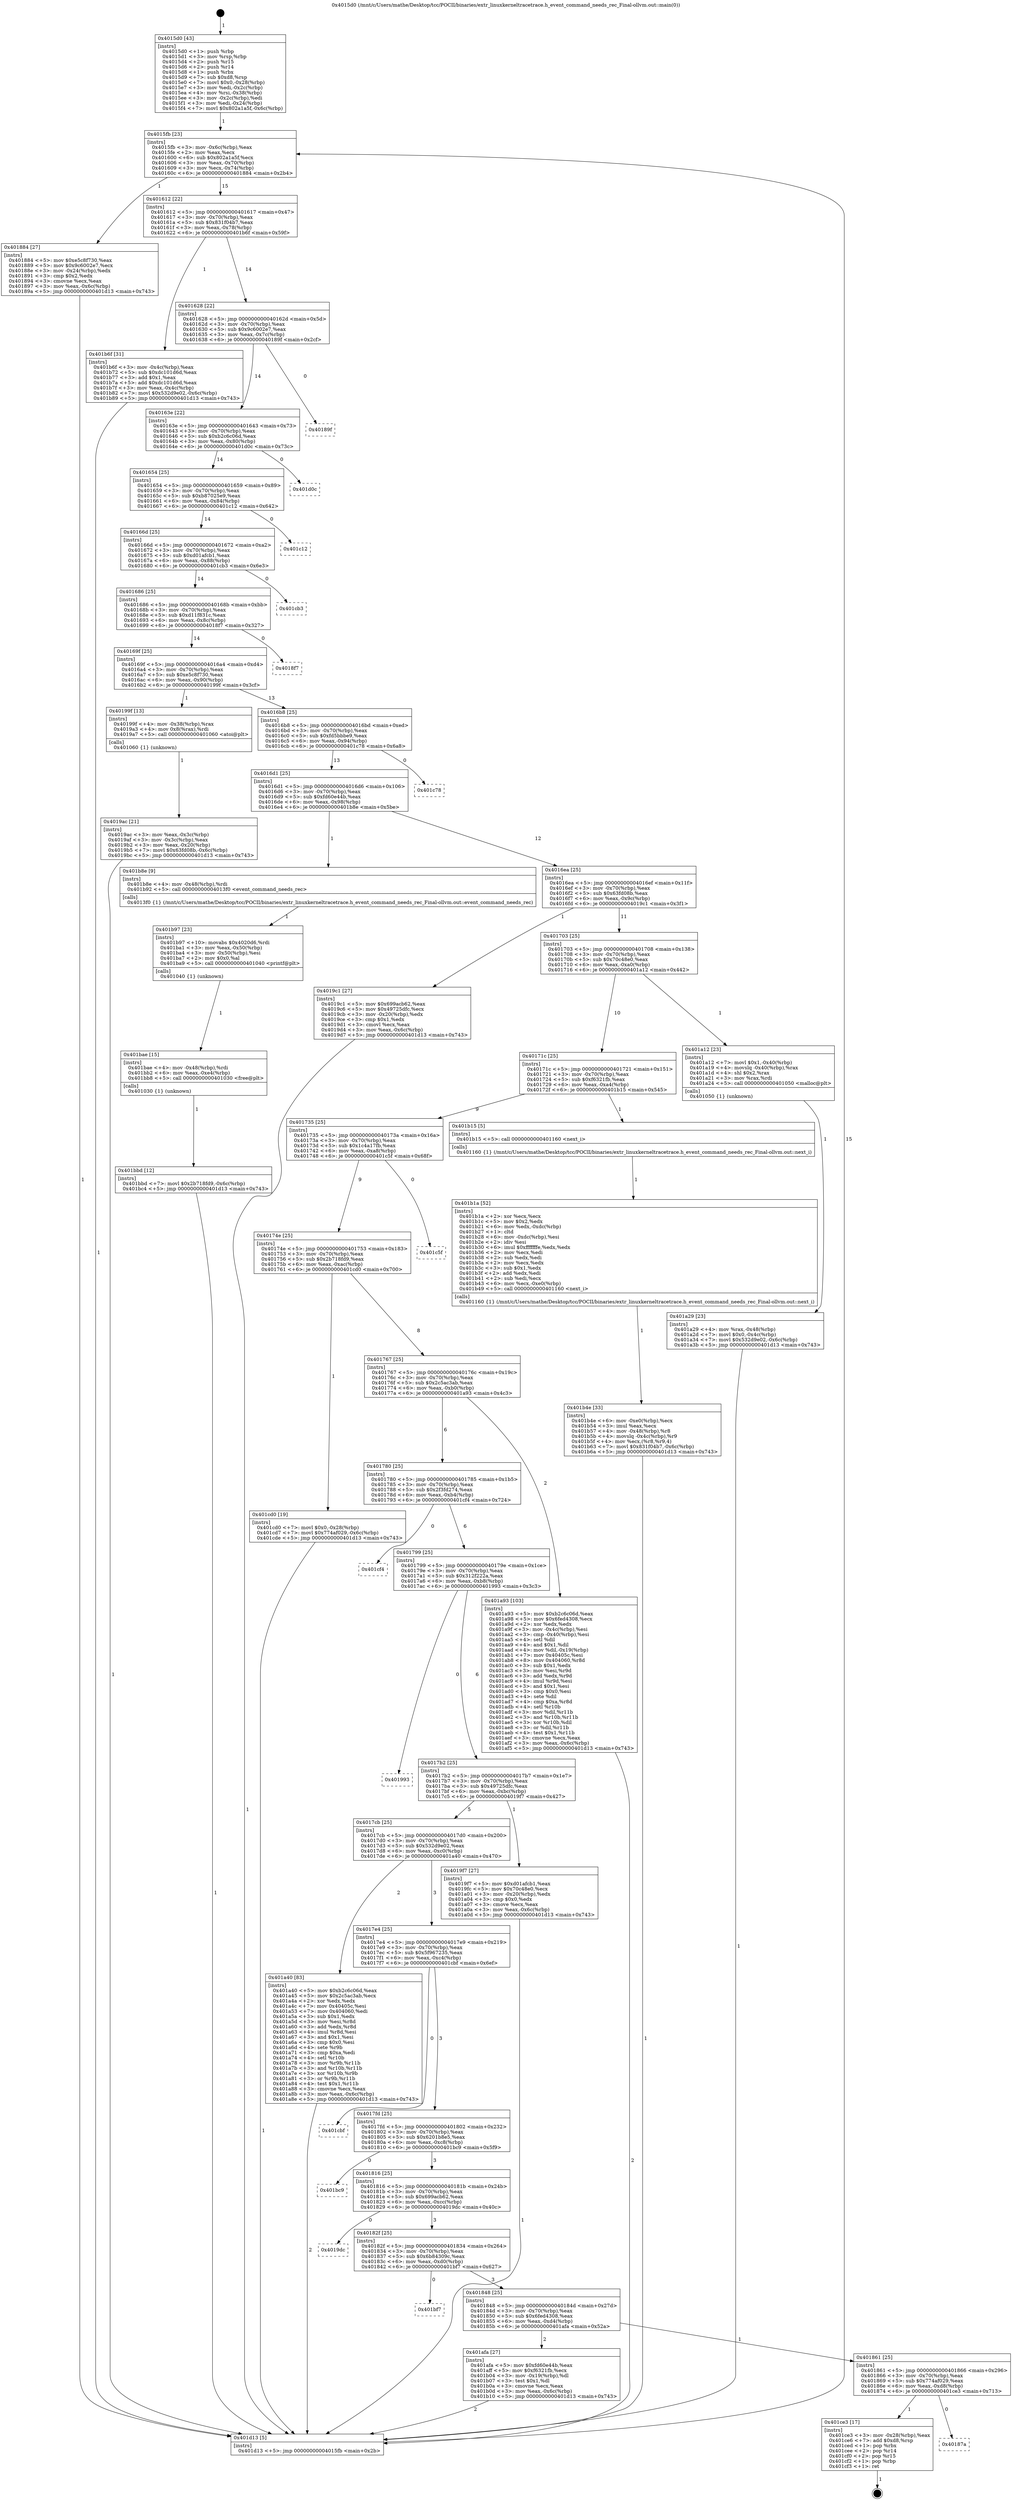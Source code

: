 digraph "0x4015d0" {
  label = "0x4015d0 (/mnt/c/Users/mathe/Desktop/tcc/POCII/binaries/extr_linuxkerneltracetrace.h_event_command_needs_rec_Final-ollvm.out::main(0))"
  labelloc = "t"
  node[shape=record]

  Entry [label="",width=0.3,height=0.3,shape=circle,fillcolor=black,style=filled]
  "0x4015fb" [label="{
     0x4015fb [23]\l
     | [instrs]\l
     &nbsp;&nbsp;0x4015fb \<+3\>: mov -0x6c(%rbp),%eax\l
     &nbsp;&nbsp;0x4015fe \<+2\>: mov %eax,%ecx\l
     &nbsp;&nbsp;0x401600 \<+6\>: sub $0x802a1a5f,%ecx\l
     &nbsp;&nbsp;0x401606 \<+3\>: mov %eax,-0x70(%rbp)\l
     &nbsp;&nbsp;0x401609 \<+3\>: mov %ecx,-0x74(%rbp)\l
     &nbsp;&nbsp;0x40160c \<+6\>: je 0000000000401884 \<main+0x2b4\>\l
  }"]
  "0x401884" [label="{
     0x401884 [27]\l
     | [instrs]\l
     &nbsp;&nbsp;0x401884 \<+5\>: mov $0xe5c8f730,%eax\l
     &nbsp;&nbsp;0x401889 \<+5\>: mov $0x9c6002e7,%ecx\l
     &nbsp;&nbsp;0x40188e \<+3\>: mov -0x24(%rbp),%edx\l
     &nbsp;&nbsp;0x401891 \<+3\>: cmp $0x2,%edx\l
     &nbsp;&nbsp;0x401894 \<+3\>: cmovne %ecx,%eax\l
     &nbsp;&nbsp;0x401897 \<+3\>: mov %eax,-0x6c(%rbp)\l
     &nbsp;&nbsp;0x40189a \<+5\>: jmp 0000000000401d13 \<main+0x743\>\l
  }"]
  "0x401612" [label="{
     0x401612 [22]\l
     | [instrs]\l
     &nbsp;&nbsp;0x401612 \<+5\>: jmp 0000000000401617 \<main+0x47\>\l
     &nbsp;&nbsp;0x401617 \<+3\>: mov -0x70(%rbp),%eax\l
     &nbsp;&nbsp;0x40161a \<+5\>: sub $0x831f04b7,%eax\l
     &nbsp;&nbsp;0x40161f \<+3\>: mov %eax,-0x78(%rbp)\l
     &nbsp;&nbsp;0x401622 \<+6\>: je 0000000000401b6f \<main+0x59f\>\l
  }"]
  "0x401d13" [label="{
     0x401d13 [5]\l
     | [instrs]\l
     &nbsp;&nbsp;0x401d13 \<+5\>: jmp 00000000004015fb \<main+0x2b\>\l
  }"]
  "0x4015d0" [label="{
     0x4015d0 [43]\l
     | [instrs]\l
     &nbsp;&nbsp;0x4015d0 \<+1\>: push %rbp\l
     &nbsp;&nbsp;0x4015d1 \<+3\>: mov %rsp,%rbp\l
     &nbsp;&nbsp;0x4015d4 \<+2\>: push %r15\l
     &nbsp;&nbsp;0x4015d6 \<+2\>: push %r14\l
     &nbsp;&nbsp;0x4015d8 \<+1\>: push %rbx\l
     &nbsp;&nbsp;0x4015d9 \<+7\>: sub $0xd8,%rsp\l
     &nbsp;&nbsp;0x4015e0 \<+7\>: movl $0x0,-0x28(%rbp)\l
     &nbsp;&nbsp;0x4015e7 \<+3\>: mov %edi,-0x2c(%rbp)\l
     &nbsp;&nbsp;0x4015ea \<+4\>: mov %rsi,-0x38(%rbp)\l
     &nbsp;&nbsp;0x4015ee \<+3\>: mov -0x2c(%rbp),%edi\l
     &nbsp;&nbsp;0x4015f1 \<+3\>: mov %edi,-0x24(%rbp)\l
     &nbsp;&nbsp;0x4015f4 \<+7\>: movl $0x802a1a5f,-0x6c(%rbp)\l
  }"]
  Exit [label="",width=0.3,height=0.3,shape=circle,fillcolor=black,style=filled,peripheries=2]
  "0x401b6f" [label="{
     0x401b6f [31]\l
     | [instrs]\l
     &nbsp;&nbsp;0x401b6f \<+3\>: mov -0x4c(%rbp),%eax\l
     &nbsp;&nbsp;0x401b72 \<+5\>: sub $0xdc101d6d,%eax\l
     &nbsp;&nbsp;0x401b77 \<+3\>: add $0x1,%eax\l
     &nbsp;&nbsp;0x401b7a \<+5\>: add $0xdc101d6d,%eax\l
     &nbsp;&nbsp;0x401b7f \<+3\>: mov %eax,-0x4c(%rbp)\l
     &nbsp;&nbsp;0x401b82 \<+7\>: movl $0x532d9e02,-0x6c(%rbp)\l
     &nbsp;&nbsp;0x401b89 \<+5\>: jmp 0000000000401d13 \<main+0x743\>\l
  }"]
  "0x401628" [label="{
     0x401628 [22]\l
     | [instrs]\l
     &nbsp;&nbsp;0x401628 \<+5\>: jmp 000000000040162d \<main+0x5d\>\l
     &nbsp;&nbsp;0x40162d \<+3\>: mov -0x70(%rbp),%eax\l
     &nbsp;&nbsp;0x401630 \<+5\>: sub $0x9c6002e7,%eax\l
     &nbsp;&nbsp;0x401635 \<+3\>: mov %eax,-0x7c(%rbp)\l
     &nbsp;&nbsp;0x401638 \<+6\>: je 000000000040189f \<main+0x2cf\>\l
  }"]
  "0x40187a" [label="{
     0x40187a\l
  }", style=dashed]
  "0x40189f" [label="{
     0x40189f\l
  }", style=dashed]
  "0x40163e" [label="{
     0x40163e [22]\l
     | [instrs]\l
     &nbsp;&nbsp;0x40163e \<+5\>: jmp 0000000000401643 \<main+0x73\>\l
     &nbsp;&nbsp;0x401643 \<+3\>: mov -0x70(%rbp),%eax\l
     &nbsp;&nbsp;0x401646 \<+5\>: sub $0xb2c6c06d,%eax\l
     &nbsp;&nbsp;0x40164b \<+3\>: mov %eax,-0x80(%rbp)\l
     &nbsp;&nbsp;0x40164e \<+6\>: je 0000000000401d0c \<main+0x73c\>\l
  }"]
  "0x401ce3" [label="{
     0x401ce3 [17]\l
     | [instrs]\l
     &nbsp;&nbsp;0x401ce3 \<+3\>: mov -0x28(%rbp),%eax\l
     &nbsp;&nbsp;0x401ce6 \<+7\>: add $0xd8,%rsp\l
     &nbsp;&nbsp;0x401ced \<+1\>: pop %rbx\l
     &nbsp;&nbsp;0x401cee \<+2\>: pop %r14\l
     &nbsp;&nbsp;0x401cf0 \<+2\>: pop %r15\l
     &nbsp;&nbsp;0x401cf2 \<+1\>: pop %rbp\l
     &nbsp;&nbsp;0x401cf3 \<+1\>: ret\l
  }"]
  "0x401d0c" [label="{
     0x401d0c\l
  }", style=dashed]
  "0x401654" [label="{
     0x401654 [25]\l
     | [instrs]\l
     &nbsp;&nbsp;0x401654 \<+5\>: jmp 0000000000401659 \<main+0x89\>\l
     &nbsp;&nbsp;0x401659 \<+3\>: mov -0x70(%rbp),%eax\l
     &nbsp;&nbsp;0x40165c \<+5\>: sub $0xb87025e9,%eax\l
     &nbsp;&nbsp;0x401661 \<+6\>: mov %eax,-0x84(%rbp)\l
     &nbsp;&nbsp;0x401667 \<+6\>: je 0000000000401c12 \<main+0x642\>\l
  }"]
  "0x401bbd" [label="{
     0x401bbd [12]\l
     | [instrs]\l
     &nbsp;&nbsp;0x401bbd \<+7\>: movl $0x2b718fd9,-0x6c(%rbp)\l
     &nbsp;&nbsp;0x401bc4 \<+5\>: jmp 0000000000401d13 \<main+0x743\>\l
  }"]
  "0x401c12" [label="{
     0x401c12\l
  }", style=dashed]
  "0x40166d" [label="{
     0x40166d [25]\l
     | [instrs]\l
     &nbsp;&nbsp;0x40166d \<+5\>: jmp 0000000000401672 \<main+0xa2\>\l
     &nbsp;&nbsp;0x401672 \<+3\>: mov -0x70(%rbp),%eax\l
     &nbsp;&nbsp;0x401675 \<+5\>: sub $0xd01afcb1,%eax\l
     &nbsp;&nbsp;0x40167a \<+6\>: mov %eax,-0x88(%rbp)\l
     &nbsp;&nbsp;0x401680 \<+6\>: je 0000000000401cb3 \<main+0x6e3\>\l
  }"]
  "0x401bae" [label="{
     0x401bae [15]\l
     | [instrs]\l
     &nbsp;&nbsp;0x401bae \<+4\>: mov -0x48(%rbp),%rdi\l
     &nbsp;&nbsp;0x401bb2 \<+6\>: mov %eax,-0xe4(%rbp)\l
     &nbsp;&nbsp;0x401bb8 \<+5\>: call 0000000000401030 \<free@plt\>\l
     | [calls]\l
     &nbsp;&nbsp;0x401030 \{1\} (unknown)\l
  }"]
  "0x401cb3" [label="{
     0x401cb3\l
  }", style=dashed]
  "0x401686" [label="{
     0x401686 [25]\l
     | [instrs]\l
     &nbsp;&nbsp;0x401686 \<+5\>: jmp 000000000040168b \<main+0xbb\>\l
     &nbsp;&nbsp;0x40168b \<+3\>: mov -0x70(%rbp),%eax\l
     &nbsp;&nbsp;0x40168e \<+5\>: sub $0xd11f831c,%eax\l
     &nbsp;&nbsp;0x401693 \<+6\>: mov %eax,-0x8c(%rbp)\l
     &nbsp;&nbsp;0x401699 \<+6\>: je 00000000004018f7 \<main+0x327\>\l
  }"]
  "0x401b97" [label="{
     0x401b97 [23]\l
     | [instrs]\l
     &nbsp;&nbsp;0x401b97 \<+10\>: movabs $0x4020d6,%rdi\l
     &nbsp;&nbsp;0x401ba1 \<+3\>: mov %eax,-0x50(%rbp)\l
     &nbsp;&nbsp;0x401ba4 \<+3\>: mov -0x50(%rbp),%esi\l
     &nbsp;&nbsp;0x401ba7 \<+2\>: mov $0x0,%al\l
     &nbsp;&nbsp;0x401ba9 \<+5\>: call 0000000000401040 \<printf@plt\>\l
     | [calls]\l
     &nbsp;&nbsp;0x401040 \{1\} (unknown)\l
  }"]
  "0x4018f7" [label="{
     0x4018f7\l
  }", style=dashed]
  "0x40169f" [label="{
     0x40169f [25]\l
     | [instrs]\l
     &nbsp;&nbsp;0x40169f \<+5\>: jmp 00000000004016a4 \<main+0xd4\>\l
     &nbsp;&nbsp;0x4016a4 \<+3\>: mov -0x70(%rbp),%eax\l
     &nbsp;&nbsp;0x4016a7 \<+5\>: sub $0xe5c8f730,%eax\l
     &nbsp;&nbsp;0x4016ac \<+6\>: mov %eax,-0x90(%rbp)\l
     &nbsp;&nbsp;0x4016b2 \<+6\>: je 000000000040199f \<main+0x3cf\>\l
  }"]
  "0x401b4e" [label="{
     0x401b4e [33]\l
     | [instrs]\l
     &nbsp;&nbsp;0x401b4e \<+6\>: mov -0xe0(%rbp),%ecx\l
     &nbsp;&nbsp;0x401b54 \<+3\>: imul %eax,%ecx\l
     &nbsp;&nbsp;0x401b57 \<+4\>: mov -0x48(%rbp),%r8\l
     &nbsp;&nbsp;0x401b5b \<+4\>: movslq -0x4c(%rbp),%r9\l
     &nbsp;&nbsp;0x401b5f \<+4\>: mov %ecx,(%r8,%r9,4)\l
     &nbsp;&nbsp;0x401b63 \<+7\>: movl $0x831f04b7,-0x6c(%rbp)\l
     &nbsp;&nbsp;0x401b6a \<+5\>: jmp 0000000000401d13 \<main+0x743\>\l
  }"]
  "0x40199f" [label="{
     0x40199f [13]\l
     | [instrs]\l
     &nbsp;&nbsp;0x40199f \<+4\>: mov -0x38(%rbp),%rax\l
     &nbsp;&nbsp;0x4019a3 \<+4\>: mov 0x8(%rax),%rdi\l
     &nbsp;&nbsp;0x4019a7 \<+5\>: call 0000000000401060 \<atoi@plt\>\l
     | [calls]\l
     &nbsp;&nbsp;0x401060 \{1\} (unknown)\l
  }"]
  "0x4016b8" [label="{
     0x4016b8 [25]\l
     | [instrs]\l
     &nbsp;&nbsp;0x4016b8 \<+5\>: jmp 00000000004016bd \<main+0xed\>\l
     &nbsp;&nbsp;0x4016bd \<+3\>: mov -0x70(%rbp),%eax\l
     &nbsp;&nbsp;0x4016c0 \<+5\>: sub $0xfd5bbbe9,%eax\l
     &nbsp;&nbsp;0x4016c5 \<+6\>: mov %eax,-0x94(%rbp)\l
     &nbsp;&nbsp;0x4016cb \<+6\>: je 0000000000401c78 \<main+0x6a8\>\l
  }"]
  "0x4019ac" [label="{
     0x4019ac [21]\l
     | [instrs]\l
     &nbsp;&nbsp;0x4019ac \<+3\>: mov %eax,-0x3c(%rbp)\l
     &nbsp;&nbsp;0x4019af \<+3\>: mov -0x3c(%rbp),%eax\l
     &nbsp;&nbsp;0x4019b2 \<+3\>: mov %eax,-0x20(%rbp)\l
     &nbsp;&nbsp;0x4019b5 \<+7\>: movl $0x63fd08b,-0x6c(%rbp)\l
     &nbsp;&nbsp;0x4019bc \<+5\>: jmp 0000000000401d13 \<main+0x743\>\l
  }"]
  "0x401b1a" [label="{
     0x401b1a [52]\l
     | [instrs]\l
     &nbsp;&nbsp;0x401b1a \<+2\>: xor %ecx,%ecx\l
     &nbsp;&nbsp;0x401b1c \<+5\>: mov $0x2,%edx\l
     &nbsp;&nbsp;0x401b21 \<+6\>: mov %edx,-0xdc(%rbp)\l
     &nbsp;&nbsp;0x401b27 \<+1\>: cltd\l
     &nbsp;&nbsp;0x401b28 \<+6\>: mov -0xdc(%rbp),%esi\l
     &nbsp;&nbsp;0x401b2e \<+2\>: idiv %esi\l
     &nbsp;&nbsp;0x401b30 \<+6\>: imul $0xfffffffe,%edx,%edx\l
     &nbsp;&nbsp;0x401b36 \<+2\>: mov %ecx,%edi\l
     &nbsp;&nbsp;0x401b38 \<+2\>: sub %edx,%edi\l
     &nbsp;&nbsp;0x401b3a \<+2\>: mov %ecx,%edx\l
     &nbsp;&nbsp;0x401b3c \<+3\>: sub $0x1,%edx\l
     &nbsp;&nbsp;0x401b3f \<+2\>: add %edx,%edi\l
     &nbsp;&nbsp;0x401b41 \<+2\>: sub %edi,%ecx\l
     &nbsp;&nbsp;0x401b43 \<+6\>: mov %ecx,-0xe0(%rbp)\l
     &nbsp;&nbsp;0x401b49 \<+5\>: call 0000000000401160 \<next_i\>\l
     | [calls]\l
     &nbsp;&nbsp;0x401160 \{1\} (/mnt/c/Users/mathe/Desktop/tcc/POCII/binaries/extr_linuxkerneltracetrace.h_event_command_needs_rec_Final-ollvm.out::next_i)\l
  }"]
  "0x401c78" [label="{
     0x401c78\l
  }", style=dashed]
  "0x4016d1" [label="{
     0x4016d1 [25]\l
     | [instrs]\l
     &nbsp;&nbsp;0x4016d1 \<+5\>: jmp 00000000004016d6 \<main+0x106\>\l
     &nbsp;&nbsp;0x4016d6 \<+3\>: mov -0x70(%rbp),%eax\l
     &nbsp;&nbsp;0x4016d9 \<+5\>: sub $0xfd60e44b,%eax\l
     &nbsp;&nbsp;0x4016de \<+6\>: mov %eax,-0x98(%rbp)\l
     &nbsp;&nbsp;0x4016e4 \<+6\>: je 0000000000401b8e \<main+0x5be\>\l
  }"]
  "0x401861" [label="{
     0x401861 [25]\l
     | [instrs]\l
     &nbsp;&nbsp;0x401861 \<+5\>: jmp 0000000000401866 \<main+0x296\>\l
     &nbsp;&nbsp;0x401866 \<+3\>: mov -0x70(%rbp),%eax\l
     &nbsp;&nbsp;0x401869 \<+5\>: sub $0x774af029,%eax\l
     &nbsp;&nbsp;0x40186e \<+6\>: mov %eax,-0xd8(%rbp)\l
     &nbsp;&nbsp;0x401874 \<+6\>: je 0000000000401ce3 \<main+0x713\>\l
  }"]
  "0x401b8e" [label="{
     0x401b8e [9]\l
     | [instrs]\l
     &nbsp;&nbsp;0x401b8e \<+4\>: mov -0x48(%rbp),%rdi\l
     &nbsp;&nbsp;0x401b92 \<+5\>: call 00000000004013f0 \<event_command_needs_rec\>\l
     | [calls]\l
     &nbsp;&nbsp;0x4013f0 \{1\} (/mnt/c/Users/mathe/Desktop/tcc/POCII/binaries/extr_linuxkerneltracetrace.h_event_command_needs_rec_Final-ollvm.out::event_command_needs_rec)\l
  }"]
  "0x4016ea" [label="{
     0x4016ea [25]\l
     | [instrs]\l
     &nbsp;&nbsp;0x4016ea \<+5\>: jmp 00000000004016ef \<main+0x11f\>\l
     &nbsp;&nbsp;0x4016ef \<+3\>: mov -0x70(%rbp),%eax\l
     &nbsp;&nbsp;0x4016f2 \<+5\>: sub $0x63fd08b,%eax\l
     &nbsp;&nbsp;0x4016f7 \<+6\>: mov %eax,-0x9c(%rbp)\l
     &nbsp;&nbsp;0x4016fd \<+6\>: je 00000000004019c1 \<main+0x3f1\>\l
  }"]
  "0x401afa" [label="{
     0x401afa [27]\l
     | [instrs]\l
     &nbsp;&nbsp;0x401afa \<+5\>: mov $0xfd60e44b,%eax\l
     &nbsp;&nbsp;0x401aff \<+5\>: mov $0xf6321fb,%ecx\l
     &nbsp;&nbsp;0x401b04 \<+3\>: mov -0x19(%rbp),%dl\l
     &nbsp;&nbsp;0x401b07 \<+3\>: test $0x1,%dl\l
     &nbsp;&nbsp;0x401b0a \<+3\>: cmovne %ecx,%eax\l
     &nbsp;&nbsp;0x401b0d \<+3\>: mov %eax,-0x6c(%rbp)\l
     &nbsp;&nbsp;0x401b10 \<+5\>: jmp 0000000000401d13 \<main+0x743\>\l
  }"]
  "0x4019c1" [label="{
     0x4019c1 [27]\l
     | [instrs]\l
     &nbsp;&nbsp;0x4019c1 \<+5\>: mov $0x699acb62,%eax\l
     &nbsp;&nbsp;0x4019c6 \<+5\>: mov $0x49725dfc,%ecx\l
     &nbsp;&nbsp;0x4019cb \<+3\>: mov -0x20(%rbp),%edx\l
     &nbsp;&nbsp;0x4019ce \<+3\>: cmp $0x1,%edx\l
     &nbsp;&nbsp;0x4019d1 \<+3\>: cmovl %ecx,%eax\l
     &nbsp;&nbsp;0x4019d4 \<+3\>: mov %eax,-0x6c(%rbp)\l
     &nbsp;&nbsp;0x4019d7 \<+5\>: jmp 0000000000401d13 \<main+0x743\>\l
  }"]
  "0x401703" [label="{
     0x401703 [25]\l
     | [instrs]\l
     &nbsp;&nbsp;0x401703 \<+5\>: jmp 0000000000401708 \<main+0x138\>\l
     &nbsp;&nbsp;0x401708 \<+3\>: mov -0x70(%rbp),%eax\l
     &nbsp;&nbsp;0x40170b \<+5\>: sub $0x70c48e0,%eax\l
     &nbsp;&nbsp;0x401710 \<+6\>: mov %eax,-0xa0(%rbp)\l
     &nbsp;&nbsp;0x401716 \<+6\>: je 0000000000401a12 \<main+0x442\>\l
  }"]
  "0x401848" [label="{
     0x401848 [25]\l
     | [instrs]\l
     &nbsp;&nbsp;0x401848 \<+5\>: jmp 000000000040184d \<main+0x27d\>\l
     &nbsp;&nbsp;0x40184d \<+3\>: mov -0x70(%rbp),%eax\l
     &nbsp;&nbsp;0x401850 \<+5\>: sub $0x6fed4308,%eax\l
     &nbsp;&nbsp;0x401855 \<+6\>: mov %eax,-0xd4(%rbp)\l
     &nbsp;&nbsp;0x40185b \<+6\>: je 0000000000401afa \<main+0x52a\>\l
  }"]
  "0x401a12" [label="{
     0x401a12 [23]\l
     | [instrs]\l
     &nbsp;&nbsp;0x401a12 \<+7\>: movl $0x1,-0x40(%rbp)\l
     &nbsp;&nbsp;0x401a19 \<+4\>: movslq -0x40(%rbp),%rax\l
     &nbsp;&nbsp;0x401a1d \<+4\>: shl $0x2,%rax\l
     &nbsp;&nbsp;0x401a21 \<+3\>: mov %rax,%rdi\l
     &nbsp;&nbsp;0x401a24 \<+5\>: call 0000000000401050 \<malloc@plt\>\l
     | [calls]\l
     &nbsp;&nbsp;0x401050 \{1\} (unknown)\l
  }"]
  "0x40171c" [label="{
     0x40171c [25]\l
     | [instrs]\l
     &nbsp;&nbsp;0x40171c \<+5\>: jmp 0000000000401721 \<main+0x151\>\l
     &nbsp;&nbsp;0x401721 \<+3\>: mov -0x70(%rbp),%eax\l
     &nbsp;&nbsp;0x401724 \<+5\>: sub $0xf6321fb,%eax\l
     &nbsp;&nbsp;0x401729 \<+6\>: mov %eax,-0xa4(%rbp)\l
     &nbsp;&nbsp;0x40172f \<+6\>: je 0000000000401b15 \<main+0x545\>\l
  }"]
  "0x401bf7" [label="{
     0x401bf7\l
  }", style=dashed]
  "0x401b15" [label="{
     0x401b15 [5]\l
     | [instrs]\l
     &nbsp;&nbsp;0x401b15 \<+5\>: call 0000000000401160 \<next_i\>\l
     | [calls]\l
     &nbsp;&nbsp;0x401160 \{1\} (/mnt/c/Users/mathe/Desktop/tcc/POCII/binaries/extr_linuxkerneltracetrace.h_event_command_needs_rec_Final-ollvm.out::next_i)\l
  }"]
  "0x401735" [label="{
     0x401735 [25]\l
     | [instrs]\l
     &nbsp;&nbsp;0x401735 \<+5\>: jmp 000000000040173a \<main+0x16a\>\l
     &nbsp;&nbsp;0x40173a \<+3\>: mov -0x70(%rbp),%eax\l
     &nbsp;&nbsp;0x40173d \<+5\>: sub $0x1c4a17fb,%eax\l
     &nbsp;&nbsp;0x401742 \<+6\>: mov %eax,-0xa8(%rbp)\l
     &nbsp;&nbsp;0x401748 \<+6\>: je 0000000000401c5f \<main+0x68f\>\l
  }"]
  "0x40182f" [label="{
     0x40182f [25]\l
     | [instrs]\l
     &nbsp;&nbsp;0x40182f \<+5\>: jmp 0000000000401834 \<main+0x264\>\l
     &nbsp;&nbsp;0x401834 \<+3\>: mov -0x70(%rbp),%eax\l
     &nbsp;&nbsp;0x401837 \<+5\>: sub $0x6b84309c,%eax\l
     &nbsp;&nbsp;0x40183c \<+6\>: mov %eax,-0xd0(%rbp)\l
     &nbsp;&nbsp;0x401842 \<+6\>: je 0000000000401bf7 \<main+0x627\>\l
  }"]
  "0x401c5f" [label="{
     0x401c5f\l
  }", style=dashed]
  "0x40174e" [label="{
     0x40174e [25]\l
     | [instrs]\l
     &nbsp;&nbsp;0x40174e \<+5\>: jmp 0000000000401753 \<main+0x183\>\l
     &nbsp;&nbsp;0x401753 \<+3\>: mov -0x70(%rbp),%eax\l
     &nbsp;&nbsp;0x401756 \<+5\>: sub $0x2b718fd9,%eax\l
     &nbsp;&nbsp;0x40175b \<+6\>: mov %eax,-0xac(%rbp)\l
     &nbsp;&nbsp;0x401761 \<+6\>: je 0000000000401cd0 \<main+0x700\>\l
  }"]
  "0x4019dc" [label="{
     0x4019dc\l
  }", style=dashed]
  "0x401cd0" [label="{
     0x401cd0 [19]\l
     | [instrs]\l
     &nbsp;&nbsp;0x401cd0 \<+7\>: movl $0x0,-0x28(%rbp)\l
     &nbsp;&nbsp;0x401cd7 \<+7\>: movl $0x774af029,-0x6c(%rbp)\l
     &nbsp;&nbsp;0x401cde \<+5\>: jmp 0000000000401d13 \<main+0x743\>\l
  }"]
  "0x401767" [label="{
     0x401767 [25]\l
     | [instrs]\l
     &nbsp;&nbsp;0x401767 \<+5\>: jmp 000000000040176c \<main+0x19c\>\l
     &nbsp;&nbsp;0x40176c \<+3\>: mov -0x70(%rbp),%eax\l
     &nbsp;&nbsp;0x40176f \<+5\>: sub $0x2c5ac3ab,%eax\l
     &nbsp;&nbsp;0x401774 \<+6\>: mov %eax,-0xb0(%rbp)\l
     &nbsp;&nbsp;0x40177a \<+6\>: je 0000000000401a93 \<main+0x4c3\>\l
  }"]
  "0x401816" [label="{
     0x401816 [25]\l
     | [instrs]\l
     &nbsp;&nbsp;0x401816 \<+5\>: jmp 000000000040181b \<main+0x24b\>\l
     &nbsp;&nbsp;0x40181b \<+3\>: mov -0x70(%rbp),%eax\l
     &nbsp;&nbsp;0x40181e \<+5\>: sub $0x699acb62,%eax\l
     &nbsp;&nbsp;0x401823 \<+6\>: mov %eax,-0xcc(%rbp)\l
     &nbsp;&nbsp;0x401829 \<+6\>: je 00000000004019dc \<main+0x40c\>\l
  }"]
  "0x401a93" [label="{
     0x401a93 [103]\l
     | [instrs]\l
     &nbsp;&nbsp;0x401a93 \<+5\>: mov $0xb2c6c06d,%eax\l
     &nbsp;&nbsp;0x401a98 \<+5\>: mov $0x6fed4308,%ecx\l
     &nbsp;&nbsp;0x401a9d \<+2\>: xor %edx,%edx\l
     &nbsp;&nbsp;0x401a9f \<+3\>: mov -0x4c(%rbp),%esi\l
     &nbsp;&nbsp;0x401aa2 \<+3\>: cmp -0x40(%rbp),%esi\l
     &nbsp;&nbsp;0x401aa5 \<+4\>: setl %dil\l
     &nbsp;&nbsp;0x401aa9 \<+4\>: and $0x1,%dil\l
     &nbsp;&nbsp;0x401aad \<+4\>: mov %dil,-0x19(%rbp)\l
     &nbsp;&nbsp;0x401ab1 \<+7\>: mov 0x40405c,%esi\l
     &nbsp;&nbsp;0x401ab8 \<+8\>: mov 0x404060,%r8d\l
     &nbsp;&nbsp;0x401ac0 \<+3\>: sub $0x1,%edx\l
     &nbsp;&nbsp;0x401ac3 \<+3\>: mov %esi,%r9d\l
     &nbsp;&nbsp;0x401ac6 \<+3\>: add %edx,%r9d\l
     &nbsp;&nbsp;0x401ac9 \<+4\>: imul %r9d,%esi\l
     &nbsp;&nbsp;0x401acd \<+3\>: and $0x1,%esi\l
     &nbsp;&nbsp;0x401ad0 \<+3\>: cmp $0x0,%esi\l
     &nbsp;&nbsp;0x401ad3 \<+4\>: sete %dil\l
     &nbsp;&nbsp;0x401ad7 \<+4\>: cmp $0xa,%r8d\l
     &nbsp;&nbsp;0x401adb \<+4\>: setl %r10b\l
     &nbsp;&nbsp;0x401adf \<+3\>: mov %dil,%r11b\l
     &nbsp;&nbsp;0x401ae2 \<+3\>: and %r10b,%r11b\l
     &nbsp;&nbsp;0x401ae5 \<+3\>: xor %r10b,%dil\l
     &nbsp;&nbsp;0x401ae8 \<+3\>: or %dil,%r11b\l
     &nbsp;&nbsp;0x401aeb \<+4\>: test $0x1,%r11b\l
     &nbsp;&nbsp;0x401aef \<+3\>: cmovne %ecx,%eax\l
     &nbsp;&nbsp;0x401af2 \<+3\>: mov %eax,-0x6c(%rbp)\l
     &nbsp;&nbsp;0x401af5 \<+5\>: jmp 0000000000401d13 \<main+0x743\>\l
  }"]
  "0x401780" [label="{
     0x401780 [25]\l
     | [instrs]\l
     &nbsp;&nbsp;0x401780 \<+5\>: jmp 0000000000401785 \<main+0x1b5\>\l
     &nbsp;&nbsp;0x401785 \<+3\>: mov -0x70(%rbp),%eax\l
     &nbsp;&nbsp;0x401788 \<+5\>: sub $0x2f3fd274,%eax\l
     &nbsp;&nbsp;0x40178d \<+6\>: mov %eax,-0xb4(%rbp)\l
     &nbsp;&nbsp;0x401793 \<+6\>: je 0000000000401cf4 \<main+0x724\>\l
  }"]
  "0x401bc9" [label="{
     0x401bc9\l
  }", style=dashed]
  "0x401cf4" [label="{
     0x401cf4\l
  }", style=dashed]
  "0x401799" [label="{
     0x401799 [25]\l
     | [instrs]\l
     &nbsp;&nbsp;0x401799 \<+5\>: jmp 000000000040179e \<main+0x1ce\>\l
     &nbsp;&nbsp;0x40179e \<+3\>: mov -0x70(%rbp),%eax\l
     &nbsp;&nbsp;0x4017a1 \<+5\>: sub $0x312f222a,%eax\l
     &nbsp;&nbsp;0x4017a6 \<+6\>: mov %eax,-0xb8(%rbp)\l
     &nbsp;&nbsp;0x4017ac \<+6\>: je 0000000000401993 \<main+0x3c3\>\l
  }"]
  "0x4017fd" [label="{
     0x4017fd [25]\l
     | [instrs]\l
     &nbsp;&nbsp;0x4017fd \<+5\>: jmp 0000000000401802 \<main+0x232\>\l
     &nbsp;&nbsp;0x401802 \<+3\>: mov -0x70(%rbp),%eax\l
     &nbsp;&nbsp;0x401805 \<+5\>: sub $0x6201b8e5,%eax\l
     &nbsp;&nbsp;0x40180a \<+6\>: mov %eax,-0xc8(%rbp)\l
     &nbsp;&nbsp;0x401810 \<+6\>: je 0000000000401bc9 \<main+0x5f9\>\l
  }"]
  "0x401993" [label="{
     0x401993\l
  }", style=dashed]
  "0x4017b2" [label="{
     0x4017b2 [25]\l
     | [instrs]\l
     &nbsp;&nbsp;0x4017b2 \<+5\>: jmp 00000000004017b7 \<main+0x1e7\>\l
     &nbsp;&nbsp;0x4017b7 \<+3\>: mov -0x70(%rbp),%eax\l
     &nbsp;&nbsp;0x4017ba \<+5\>: sub $0x49725dfc,%eax\l
     &nbsp;&nbsp;0x4017bf \<+6\>: mov %eax,-0xbc(%rbp)\l
     &nbsp;&nbsp;0x4017c5 \<+6\>: je 00000000004019f7 \<main+0x427\>\l
  }"]
  "0x401cbf" [label="{
     0x401cbf\l
  }", style=dashed]
  "0x4019f7" [label="{
     0x4019f7 [27]\l
     | [instrs]\l
     &nbsp;&nbsp;0x4019f7 \<+5\>: mov $0xd01afcb1,%eax\l
     &nbsp;&nbsp;0x4019fc \<+5\>: mov $0x70c48e0,%ecx\l
     &nbsp;&nbsp;0x401a01 \<+3\>: mov -0x20(%rbp),%edx\l
     &nbsp;&nbsp;0x401a04 \<+3\>: cmp $0x0,%edx\l
     &nbsp;&nbsp;0x401a07 \<+3\>: cmove %ecx,%eax\l
     &nbsp;&nbsp;0x401a0a \<+3\>: mov %eax,-0x6c(%rbp)\l
     &nbsp;&nbsp;0x401a0d \<+5\>: jmp 0000000000401d13 \<main+0x743\>\l
  }"]
  "0x4017cb" [label="{
     0x4017cb [25]\l
     | [instrs]\l
     &nbsp;&nbsp;0x4017cb \<+5\>: jmp 00000000004017d0 \<main+0x200\>\l
     &nbsp;&nbsp;0x4017d0 \<+3\>: mov -0x70(%rbp),%eax\l
     &nbsp;&nbsp;0x4017d3 \<+5\>: sub $0x532d9e02,%eax\l
     &nbsp;&nbsp;0x4017d8 \<+6\>: mov %eax,-0xc0(%rbp)\l
     &nbsp;&nbsp;0x4017de \<+6\>: je 0000000000401a40 \<main+0x470\>\l
  }"]
  "0x401a29" [label="{
     0x401a29 [23]\l
     | [instrs]\l
     &nbsp;&nbsp;0x401a29 \<+4\>: mov %rax,-0x48(%rbp)\l
     &nbsp;&nbsp;0x401a2d \<+7\>: movl $0x0,-0x4c(%rbp)\l
     &nbsp;&nbsp;0x401a34 \<+7\>: movl $0x532d9e02,-0x6c(%rbp)\l
     &nbsp;&nbsp;0x401a3b \<+5\>: jmp 0000000000401d13 \<main+0x743\>\l
  }"]
  "0x4017e4" [label="{
     0x4017e4 [25]\l
     | [instrs]\l
     &nbsp;&nbsp;0x4017e4 \<+5\>: jmp 00000000004017e9 \<main+0x219\>\l
     &nbsp;&nbsp;0x4017e9 \<+3\>: mov -0x70(%rbp),%eax\l
     &nbsp;&nbsp;0x4017ec \<+5\>: sub $0x5f967235,%eax\l
     &nbsp;&nbsp;0x4017f1 \<+6\>: mov %eax,-0xc4(%rbp)\l
     &nbsp;&nbsp;0x4017f7 \<+6\>: je 0000000000401cbf \<main+0x6ef\>\l
  }"]
  "0x401a40" [label="{
     0x401a40 [83]\l
     | [instrs]\l
     &nbsp;&nbsp;0x401a40 \<+5\>: mov $0xb2c6c06d,%eax\l
     &nbsp;&nbsp;0x401a45 \<+5\>: mov $0x2c5ac3ab,%ecx\l
     &nbsp;&nbsp;0x401a4a \<+2\>: xor %edx,%edx\l
     &nbsp;&nbsp;0x401a4c \<+7\>: mov 0x40405c,%esi\l
     &nbsp;&nbsp;0x401a53 \<+7\>: mov 0x404060,%edi\l
     &nbsp;&nbsp;0x401a5a \<+3\>: sub $0x1,%edx\l
     &nbsp;&nbsp;0x401a5d \<+3\>: mov %esi,%r8d\l
     &nbsp;&nbsp;0x401a60 \<+3\>: add %edx,%r8d\l
     &nbsp;&nbsp;0x401a63 \<+4\>: imul %r8d,%esi\l
     &nbsp;&nbsp;0x401a67 \<+3\>: and $0x1,%esi\l
     &nbsp;&nbsp;0x401a6a \<+3\>: cmp $0x0,%esi\l
     &nbsp;&nbsp;0x401a6d \<+4\>: sete %r9b\l
     &nbsp;&nbsp;0x401a71 \<+3\>: cmp $0xa,%edi\l
     &nbsp;&nbsp;0x401a74 \<+4\>: setl %r10b\l
     &nbsp;&nbsp;0x401a78 \<+3\>: mov %r9b,%r11b\l
     &nbsp;&nbsp;0x401a7b \<+3\>: and %r10b,%r11b\l
     &nbsp;&nbsp;0x401a7e \<+3\>: xor %r10b,%r9b\l
     &nbsp;&nbsp;0x401a81 \<+3\>: or %r9b,%r11b\l
     &nbsp;&nbsp;0x401a84 \<+4\>: test $0x1,%r11b\l
     &nbsp;&nbsp;0x401a88 \<+3\>: cmovne %ecx,%eax\l
     &nbsp;&nbsp;0x401a8b \<+3\>: mov %eax,-0x6c(%rbp)\l
     &nbsp;&nbsp;0x401a8e \<+5\>: jmp 0000000000401d13 \<main+0x743\>\l
  }"]
  Entry -> "0x4015d0" [label=" 1"]
  "0x4015fb" -> "0x401884" [label=" 1"]
  "0x4015fb" -> "0x401612" [label=" 15"]
  "0x401884" -> "0x401d13" [label=" 1"]
  "0x4015d0" -> "0x4015fb" [label=" 1"]
  "0x401d13" -> "0x4015fb" [label=" 15"]
  "0x401ce3" -> Exit [label=" 1"]
  "0x401612" -> "0x401b6f" [label=" 1"]
  "0x401612" -> "0x401628" [label=" 14"]
  "0x401861" -> "0x40187a" [label=" 0"]
  "0x401628" -> "0x40189f" [label=" 0"]
  "0x401628" -> "0x40163e" [label=" 14"]
  "0x401861" -> "0x401ce3" [label=" 1"]
  "0x40163e" -> "0x401d0c" [label=" 0"]
  "0x40163e" -> "0x401654" [label=" 14"]
  "0x401cd0" -> "0x401d13" [label=" 1"]
  "0x401654" -> "0x401c12" [label=" 0"]
  "0x401654" -> "0x40166d" [label=" 14"]
  "0x401bbd" -> "0x401d13" [label=" 1"]
  "0x40166d" -> "0x401cb3" [label=" 0"]
  "0x40166d" -> "0x401686" [label=" 14"]
  "0x401bae" -> "0x401bbd" [label=" 1"]
  "0x401686" -> "0x4018f7" [label=" 0"]
  "0x401686" -> "0x40169f" [label=" 14"]
  "0x401b97" -> "0x401bae" [label=" 1"]
  "0x40169f" -> "0x40199f" [label=" 1"]
  "0x40169f" -> "0x4016b8" [label=" 13"]
  "0x40199f" -> "0x4019ac" [label=" 1"]
  "0x4019ac" -> "0x401d13" [label=" 1"]
  "0x401b8e" -> "0x401b97" [label=" 1"]
  "0x4016b8" -> "0x401c78" [label=" 0"]
  "0x4016b8" -> "0x4016d1" [label=" 13"]
  "0x401b6f" -> "0x401d13" [label=" 1"]
  "0x4016d1" -> "0x401b8e" [label=" 1"]
  "0x4016d1" -> "0x4016ea" [label=" 12"]
  "0x401b4e" -> "0x401d13" [label=" 1"]
  "0x4016ea" -> "0x4019c1" [label=" 1"]
  "0x4016ea" -> "0x401703" [label=" 11"]
  "0x4019c1" -> "0x401d13" [label=" 1"]
  "0x401b1a" -> "0x401b4e" [label=" 1"]
  "0x401703" -> "0x401a12" [label=" 1"]
  "0x401703" -> "0x40171c" [label=" 10"]
  "0x401afa" -> "0x401d13" [label=" 2"]
  "0x40171c" -> "0x401b15" [label=" 1"]
  "0x40171c" -> "0x401735" [label=" 9"]
  "0x401848" -> "0x401861" [label=" 1"]
  "0x401735" -> "0x401c5f" [label=" 0"]
  "0x401735" -> "0x40174e" [label=" 9"]
  "0x401b15" -> "0x401b1a" [label=" 1"]
  "0x40174e" -> "0x401cd0" [label=" 1"]
  "0x40174e" -> "0x401767" [label=" 8"]
  "0x40182f" -> "0x401848" [label=" 3"]
  "0x401767" -> "0x401a93" [label=" 2"]
  "0x401767" -> "0x401780" [label=" 6"]
  "0x401848" -> "0x401afa" [label=" 2"]
  "0x401780" -> "0x401cf4" [label=" 0"]
  "0x401780" -> "0x401799" [label=" 6"]
  "0x401816" -> "0x40182f" [label=" 3"]
  "0x401799" -> "0x401993" [label=" 0"]
  "0x401799" -> "0x4017b2" [label=" 6"]
  "0x40182f" -> "0x401bf7" [label=" 0"]
  "0x4017b2" -> "0x4019f7" [label=" 1"]
  "0x4017b2" -> "0x4017cb" [label=" 5"]
  "0x4019f7" -> "0x401d13" [label=" 1"]
  "0x401a12" -> "0x401a29" [label=" 1"]
  "0x401a29" -> "0x401d13" [label=" 1"]
  "0x4017fd" -> "0x401816" [label=" 3"]
  "0x4017cb" -> "0x401a40" [label=" 2"]
  "0x4017cb" -> "0x4017e4" [label=" 3"]
  "0x401a40" -> "0x401d13" [label=" 2"]
  "0x401a93" -> "0x401d13" [label=" 2"]
  "0x4017fd" -> "0x401bc9" [label=" 0"]
  "0x4017e4" -> "0x401cbf" [label=" 0"]
  "0x4017e4" -> "0x4017fd" [label=" 3"]
  "0x401816" -> "0x4019dc" [label=" 0"]
}
